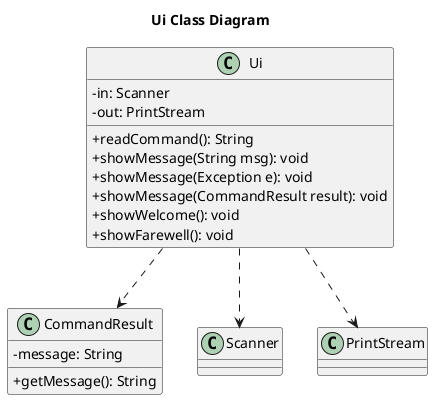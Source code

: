 @startuml
skinparam classAttributeIconSize 0

title Ui Class Diagram

!define CLASS(x) class x

class Ui {
    - in: Scanner
    - out: PrintStream

    + readCommand(): String
    + showMessage(String msg): void
    + showMessage(Exception e): void
    + showMessage(CommandResult result): void
    + showWelcome(): void
    + showFarewell(): void
}

class CommandResult {
  - message: String

  + getMessage(): String
}

Ui ..> Scanner
Ui ..> PrintStream
Ui ..> CommandResult

@enduml